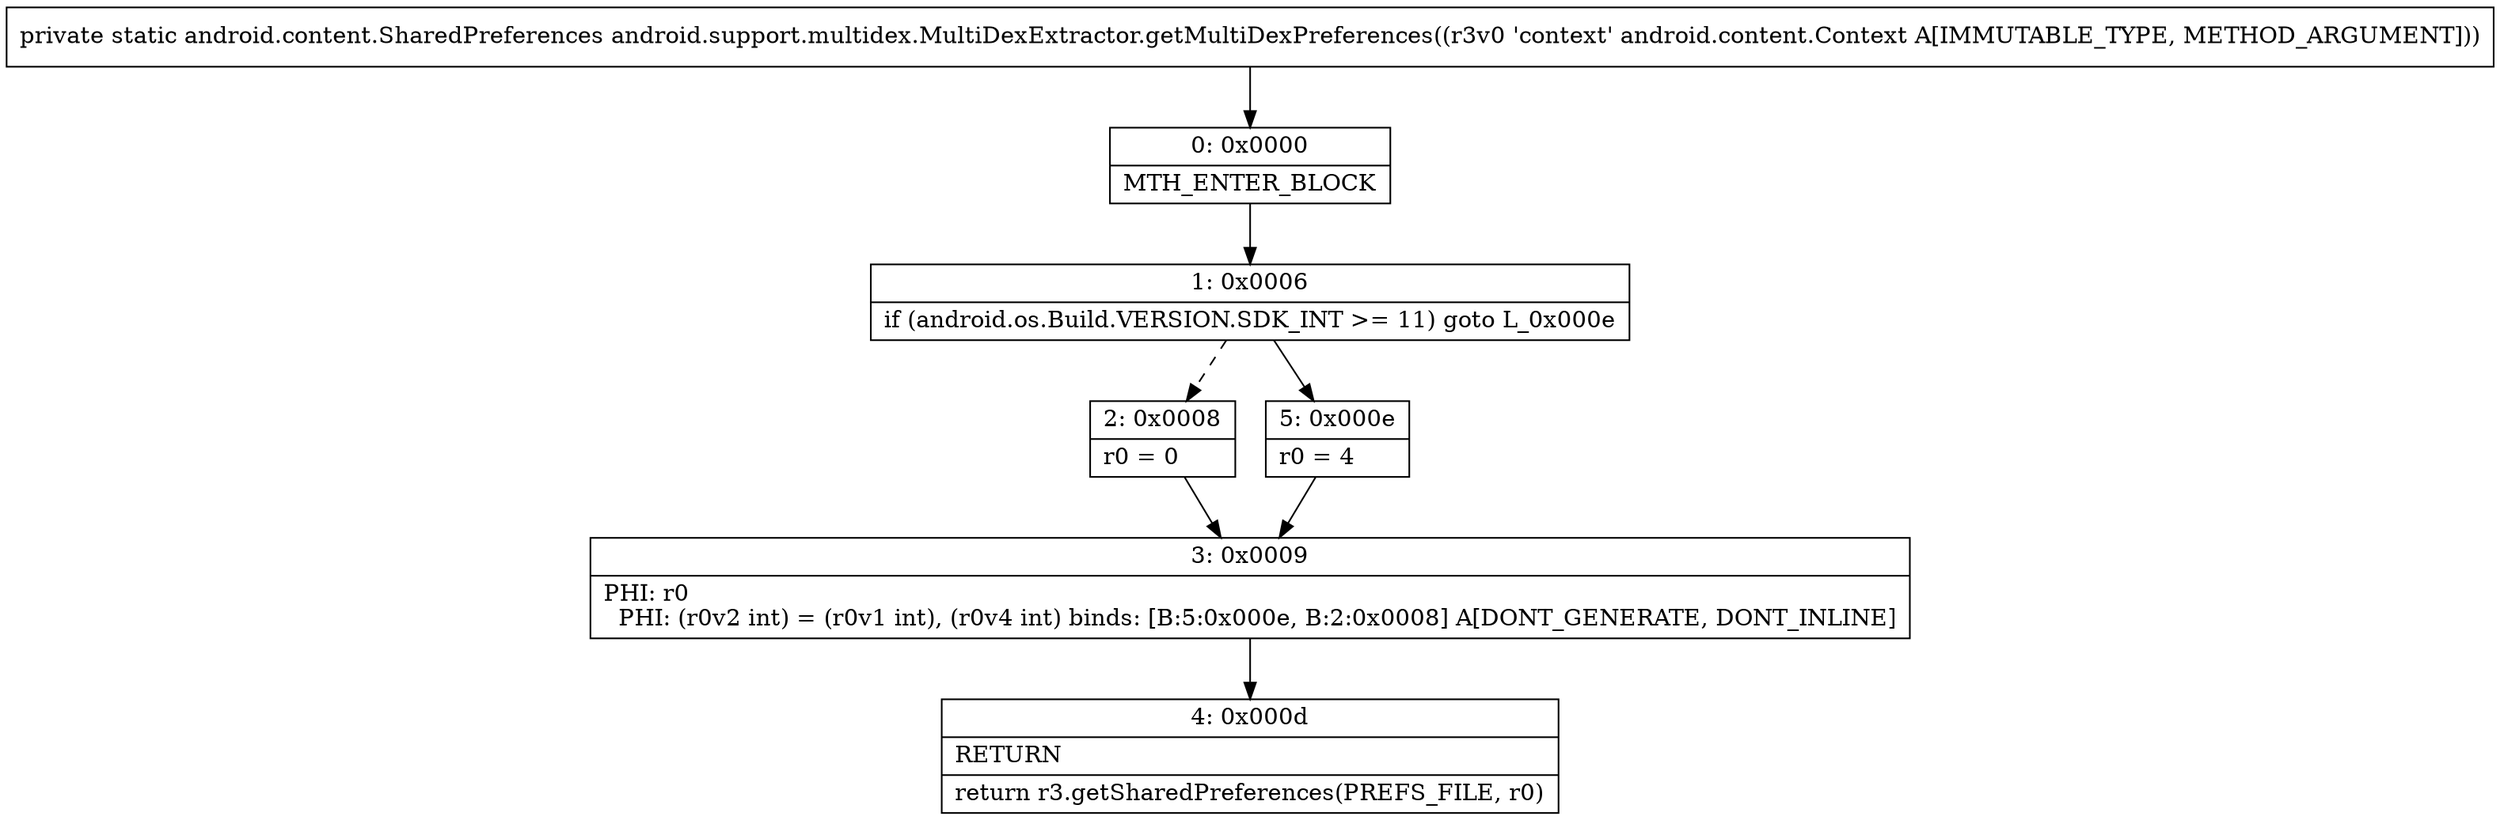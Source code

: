 digraph "CFG forandroid.support.multidex.MultiDexExtractor.getMultiDexPreferences(Landroid\/content\/Context;)Landroid\/content\/SharedPreferences;" {
Node_0 [shape=record,label="{0\:\ 0x0000|MTH_ENTER_BLOCK\l}"];
Node_1 [shape=record,label="{1\:\ 0x0006|if (android.os.Build.VERSION.SDK_INT \>= 11) goto L_0x000e\l}"];
Node_2 [shape=record,label="{2\:\ 0x0008|r0 = 0\l}"];
Node_3 [shape=record,label="{3\:\ 0x0009|PHI: r0 \l  PHI: (r0v2 int) = (r0v1 int), (r0v4 int) binds: [B:5:0x000e, B:2:0x0008] A[DONT_GENERATE, DONT_INLINE]\l}"];
Node_4 [shape=record,label="{4\:\ 0x000d|RETURN\l|return r3.getSharedPreferences(PREFS_FILE, r0)\l}"];
Node_5 [shape=record,label="{5\:\ 0x000e|r0 = 4\l}"];
MethodNode[shape=record,label="{private static android.content.SharedPreferences android.support.multidex.MultiDexExtractor.getMultiDexPreferences((r3v0 'context' android.content.Context A[IMMUTABLE_TYPE, METHOD_ARGUMENT])) }"];
MethodNode -> Node_0;
Node_0 -> Node_1;
Node_1 -> Node_2[style=dashed];
Node_1 -> Node_5;
Node_2 -> Node_3;
Node_3 -> Node_4;
Node_5 -> Node_3;
}

